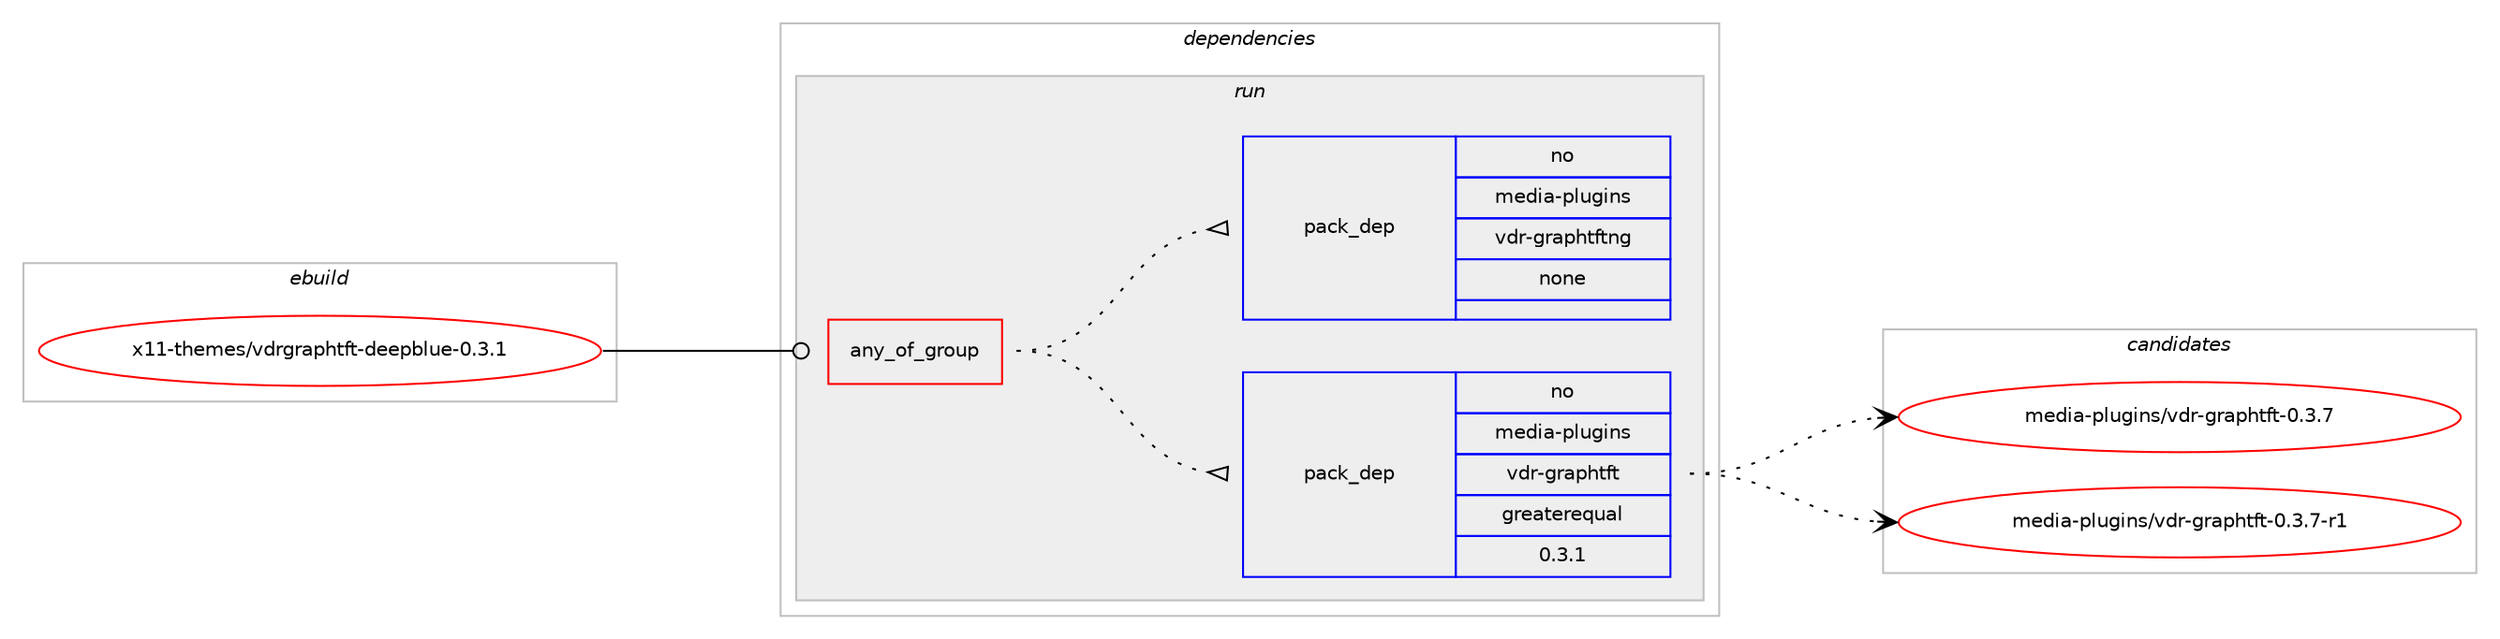 digraph prolog {

# *************
# Graph options
# *************

newrank=true;
concentrate=true;
compound=true;
graph [rankdir=LR,fontname=Helvetica,fontsize=10,ranksep=1.5];#, ranksep=2.5, nodesep=0.2];
edge  [arrowhead=vee];
node  [fontname=Helvetica,fontsize=10];

# **********
# The ebuild
# **********

subgraph cluster_leftcol {
color=gray;
rank=same;
label=<<i>ebuild</i>>;
id [label="x11-themes/vdrgraphtft-deepblue-0.3.1", color=red, width=4, href="../x11-themes/vdrgraphtft-deepblue-0.3.1.svg"];
}

# ****************
# The dependencies
# ****************

subgraph cluster_midcol {
color=gray;
label=<<i>dependencies</i>>;
subgraph cluster_compile {
fillcolor="#eeeeee";
style=filled;
label=<<i>compile</i>>;
}
subgraph cluster_compileandrun {
fillcolor="#eeeeee";
style=filled;
label=<<i>compile and run</i>>;
}
subgraph cluster_run {
fillcolor="#eeeeee";
style=filled;
label=<<i>run</i>>;
subgraph any9746 {
dependency530903 [label=<<TABLE BORDER="0" CELLBORDER="1" CELLSPACING="0" CELLPADDING="4"><TR><TD CELLPADDING="10">any_of_group</TD></TR></TABLE>>, shape=none, color=red];subgraph pack396887 {
dependency530904 [label=<<TABLE BORDER="0" CELLBORDER="1" CELLSPACING="0" CELLPADDING="4" WIDTH="220"><TR><TD ROWSPAN="6" CELLPADDING="30">pack_dep</TD></TR><TR><TD WIDTH="110">no</TD></TR><TR><TD>media-plugins</TD></TR><TR><TD>vdr-graphtft</TD></TR><TR><TD>greaterequal</TD></TR><TR><TD>0.3.1</TD></TR></TABLE>>, shape=none, color=blue];
}
dependency530903:e -> dependency530904:w [weight=20,style="dotted",arrowhead="oinv"];
subgraph pack396888 {
dependency530905 [label=<<TABLE BORDER="0" CELLBORDER="1" CELLSPACING="0" CELLPADDING="4" WIDTH="220"><TR><TD ROWSPAN="6" CELLPADDING="30">pack_dep</TD></TR><TR><TD WIDTH="110">no</TD></TR><TR><TD>media-plugins</TD></TR><TR><TD>vdr-graphtftng</TD></TR><TR><TD>none</TD></TR><TR><TD></TD></TR></TABLE>>, shape=none, color=blue];
}
dependency530903:e -> dependency530905:w [weight=20,style="dotted",arrowhead="oinv"];
}
id:e -> dependency530903:w [weight=20,style="solid",arrowhead="odot"];
}
}

# **************
# The candidates
# **************

subgraph cluster_choices {
rank=same;
color=gray;
label=<<i>candidates</i>>;

subgraph choice396887 {
color=black;
nodesep=1;
choice1091011001059745112108117103105110115471181001144510311497112104116102116454846514655 [label="media-plugins/vdr-graphtft-0.3.7", color=red, width=4,href="../media-plugins/vdr-graphtft-0.3.7.svg"];
choice10910110010597451121081171031051101154711810011445103114971121041161021164548465146554511449 [label="media-plugins/vdr-graphtft-0.3.7-r1", color=red, width=4,href="../media-plugins/vdr-graphtft-0.3.7-r1.svg"];
dependency530904:e -> choice1091011001059745112108117103105110115471181001144510311497112104116102116454846514655:w [style=dotted,weight="100"];
dependency530904:e -> choice10910110010597451121081171031051101154711810011445103114971121041161021164548465146554511449:w [style=dotted,weight="100"];
}
subgraph choice396888 {
color=black;
nodesep=1;
}
}

}
